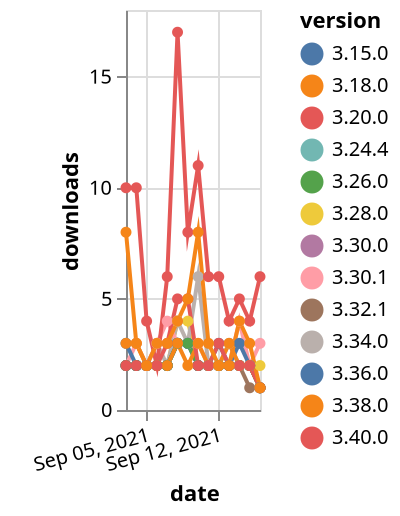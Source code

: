 {"$schema": "https://vega.github.io/schema/vega-lite/v5.json", "description": "A simple bar chart with embedded data.", "data": {"values": [{"date": "2021-09-03", "total": 3398, "delta": 2, "version": "3.28.0"}, {"date": "2021-09-04", "total": 3400, "delta": 2, "version": "3.28.0"}, {"date": "2021-09-05", "total": 3402, "delta": 2, "version": "3.28.0"}, {"date": "2021-09-06", "total": 3404, "delta": 2, "version": "3.28.0"}, {"date": "2021-09-07", "total": 3406, "delta": 2, "version": "3.28.0"}, {"date": "2021-09-08", "total": 3410, "delta": 4, "version": "3.28.0"}, {"date": "2021-09-09", "total": 3414, "delta": 4, "version": "3.28.0"}, {"date": "2021-09-10", "total": 3416, "delta": 2, "version": "3.28.0"}, {"date": "2021-09-11", "total": 3418, "delta": 2, "version": "3.28.0"}, {"date": "2021-09-12", "total": 3420, "delta": 2, "version": "3.28.0"}, {"date": "2021-09-13", "total": 3422, "delta": 2, "version": "3.28.0"}, {"date": "2021-09-14", "total": 3424, "delta": 2, "version": "3.28.0"}, {"date": "2021-09-15", "total": 3426, "delta": 2, "version": "3.28.0"}, {"date": "2021-09-16", "total": 3428, "delta": 2, "version": "3.28.0"}, {"date": "2021-09-03", "total": 2326, "delta": 2, "version": "3.32.1"}, {"date": "2021-09-04", "total": 2328, "delta": 2, "version": "3.32.1"}, {"date": "2021-09-05", "total": 2330, "delta": 2, "version": "3.32.1"}, {"date": "2021-09-06", "total": 2332, "delta": 2, "version": "3.32.1"}, {"date": "2021-09-07", "total": 2334, "delta": 2, "version": "3.32.1"}, {"date": "2021-09-08", "total": 2337, "delta": 3, "version": "3.32.1"}, {"date": "2021-09-09", "total": 2340, "delta": 3, "version": "3.32.1"}, {"date": "2021-09-10", "total": 2342, "delta": 2, "version": "3.32.1"}, {"date": "2021-09-11", "total": 2344, "delta": 2, "version": "3.32.1"}, {"date": "2021-09-12", "total": 2346, "delta": 2, "version": "3.32.1"}, {"date": "2021-09-13", "total": 2348, "delta": 2, "version": "3.32.1"}, {"date": "2021-09-14", "total": 2350, "delta": 2, "version": "3.32.1"}, {"date": "2021-09-15", "total": 2351, "delta": 1, "version": "3.32.1"}, {"date": "2021-09-16", "total": 2352, "delta": 1, "version": "3.32.1"}, {"date": "2021-09-03", "total": 2703, "delta": 2, "version": "3.34.0"}, {"date": "2021-09-04", "total": 2705, "delta": 2, "version": "3.34.0"}, {"date": "2021-09-05", "total": 2707, "delta": 2, "version": "3.34.0"}, {"date": "2021-09-06", "total": 2710, "delta": 3, "version": "3.34.0"}, {"date": "2021-09-07", "total": 2712, "delta": 2, "version": "3.34.0"}, {"date": "2021-09-08", "total": 2716, "delta": 4, "version": "3.34.0"}, {"date": "2021-09-09", "total": 2719, "delta": 3, "version": "3.34.0"}, {"date": "2021-09-10", "total": 2725, "delta": 6, "version": "3.34.0"}, {"date": "2021-09-11", "total": 2727, "delta": 2, "version": "3.34.0"}, {"date": "2021-09-12", "total": 2729, "delta": 2, "version": "3.34.0"}, {"date": "2021-09-13", "total": 2732, "delta": 3, "version": "3.34.0"}, {"date": "2021-09-14", "total": 2734, "delta": 2, "version": "3.34.0"}, {"date": "2021-09-15", "total": 2736, "delta": 2, "version": "3.34.0"}, {"date": "2021-09-16", "total": 2737, "delta": 1, "version": "3.34.0"}, {"date": "2021-09-03", "total": 2810, "delta": 2, "version": "3.30.1"}, {"date": "2021-09-04", "total": 2813, "delta": 3, "version": "3.30.1"}, {"date": "2021-09-05", "total": 2815, "delta": 2, "version": "3.30.1"}, {"date": "2021-09-06", "total": 2818, "delta": 3, "version": "3.30.1"}, {"date": "2021-09-07", "total": 2822, "delta": 4, "version": "3.30.1"}, {"date": "2021-09-08", "total": 2825, "delta": 3, "version": "3.30.1"}, {"date": "2021-09-09", "total": 2828, "delta": 3, "version": "3.30.1"}, {"date": "2021-09-10", "total": 2831, "delta": 3, "version": "3.30.1"}, {"date": "2021-09-11", "total": 2833, "delta": 2, "version": "3.30.1"}, {"date": "2021-09-12", "total": 2835, "delta": 2, "version": "3.30.1"}, {"date": "2021-09-13", "total": 2837, "delta": 2, "version": "3.30.1"}, {"date": "2021-09-14", "total": 2841, "delta": 4, "version": "3.30.1"}, {"date": "2021-09-15", "total": 2843, "delta": 2, "version": "3.30.1"}, {"date": "2021-09-16", "total": 2846, "delta": 3, "version": "3.30.1"}, {"date": "2021-09-03", "total": 452, "delta": 10, "version": "3.40.0"}, {"date": "2021-09-04", "total": 462, "delta": 10, "version": "3.40.0"}, {"date": "2021-09-05", "total": 466, "delta": 4, "version": "3.40.0"}, {"date": "2021-09-06", "total": 468, "delta": 2, "version": "3.40.0"}, {"date": "2021-09-07", "total": 474, "delta": 6, "version": "3.40.0"}, {"date": "2021-09-08", "total": 491, "delta": 17, "version": "3.40.0"}, {"date": "2021-09-09", "total": 499, "delta": 8, "version": "3.40.0"}, {"date": "2021-09-10", "total": 510, "delta": 11, "version": "3.40.0"}, {"date": "2021-09-11", "total": 516, "delta": 6, "version": "3.40.0"}, {"date": "2021-09-12", "total": 522, "delta": 6, "version": "3.40.0"}, {"date": "2021-09-13", "total": 526, "delta": 4, "version": "3.40.0"}, {"date": "2021-09-14", "total": 531, "delta": 5, "version": "3.40.0"}, {"date": "2021-09-15", "total": 535, "delta": 4, "version": "3.40.0"}, {"date": "2021-09-16", "total": 541, "delta": 6, "version": "3.40.0"}, {"date": "2021-09-03", "total": 2905, "delta": 2, "version": "3.30.0"}, {"date": "2021-09-04", "total": 2907, "delta": 2, "version": "3.30.0"}, {"date": "2021-09-05", "total": 2909, "delta": 2, "version": "3.30.0"}, {"date": "2021-09-06", "total": 2911, "delta": 2, "version": "3.30.0"}, {"date": "2021-09-07", "total": 2913, "delta": 2, "version": "3.30.0"}, {"date": "2021-09-08", "total": 2916, "delta": 3, "version": "3.30.0"}, {"date": "2021-09-09", "total": 2919, "delta": 3, "version": "3.30.0"}, {"date": "2021-09-10", "total": 2921, "delta": 2, "version": "3.30.0"}, {"date": "2021-09-11", "total": 2923, "delta": 2, "version": "3.30.0"}, {"date": "2021-09-12", "total": 2925, "delta": 2, "version": "3.30.0"}, {"date": "2021-09-13", "total": 2927, "delta": 2, "version": "3.30.0"}, {"date": "2021-09-14", "total": 2929, "delta": 2, "version": "3.30.0"}, {"date": "2021-09-15", "total": 2931, "delta": 2, "version": "3.30.0"}, {"date": "2021-09-16", "total": 2932, "delta": 1, "version": "3.30.0"}, {"date": "2021-09-03", "total": 3199, "delta": 2, "version": "3.15.0"}, {"date": "2021-09-04", "total": 3201, "delta": 2, "version": "3.15.0"}, {"date": "2021-09-05", "total": 3203, "delta": 2, "version": "3.15.0"}, {"date": "2021-09-06", "total": 3205, "delta": 2, "version": "3.15.0"}, {"date": "2021-09-07", "total": 3207, "delta": 2, "version": "3.15.0"}, {"date": "2021-09-08", "total": 3210, "delta": 3, "version": "3.15.0"}, {"date": "2021-09-09", "total": 3213, "delta": 3, "version": "3.15.0"}, {"date": "2021-09-10", "total": 3215, "delta": 2, "version": "3.15.0"}, {"date": "2021-09-11", "total": 3217, "delta": 2, "version": "3.15.0"}, {"date": "2021-09-12", "total": 3219, "delta": 2, "version": "3.15.0"}, {"date": "2021-09-13", "total": 3221, "delta": 2, "version": "3.15.0"}, {"date": "2021-09-14", "total": 3223, "delta": 2, "version": "3.15.0"}, {"date": "2021-09-15", "total": 3225, "delta": 2, "version": "3.15.0"}, {"date": "2021-09-16", "total": 3226, "delta": 1, "version": "3.15.0"}, {"date": "2021-09-03", "total": 2625, "delta": 2, "version": "3.24.4"}, {"date": "2021-09-04", "total": 2627, "delta": 2, "version": "3.24.4"}, {"date": "2021-09-05", "total": 2629, "delta": 2, "version": "3.24.4"}, {"date": "2021-09-06", "total": 2631, "delta": 2, "version": "3.24.4"}, {"date": "2021-09-07", "total": 2633, "delta": 2, "version": "3.24.4"}, {"date": "2021-09-08", "total": 2636, "delta": 3, "version": "3.24.4"}, {"date": "2021-09-09", "total": 2639, "delta": 3, "version": "3.24.4"}, {"date": "2021-09-10", "total": 2641, "delta": 2, "version": "3.24.4"}, {"date": "2021-09-11", "total": 2643, "delta": 2, "version": "3.24.4"}, {"date": "2021-09-12", "total": 2645, "delta": 2, "version": "3.24.4"}, {"date": "2021-09-13", "total": 2647, "delta": 2, "version": "3.24.4"}, {"date": "2021-09-14", "total": 2649, "delta": 2, "version": "3.24.4"}, {"date": "2021-09-15", "total": 2651, "delta": 2, "version": "3.24.4"}, {"date": "2021-09-16", "total": 2652, "delta": 1, "version": "3.24.4"}, {"date": "2021-09-03", "total": 1428, "delta": 3, "version": "3.36.0"}, {"date": "2021-09-04", "total": 1430, "delta": 2, "version": "3.36.0"}, {"date": "2021-09-05", "total": 1432, "delta": 2, "version": "3.36.0"}, {"date": "2021-09-06", "total": 1434, "delta": 2, "version": "3.36.0"}, {"date": "2021-09-07", "total": 1436, "delta": 2, "version": "3.36.0"}, {"date": "2021-09-08", "total": 1439, "delta": 3, "version": "3.36.0"}, {"date": "2021-09-09", "total": 1442, "delta": 3, "version": "3.36.0"}, {"date": "2021-09-10", "total": 1444, "delta": 2, "version": "3.36.0"}, {"date": "2021-09-11", "total": 1446, "delta": 2, "version": "3.36.0"}, {"date": "2021-09-12", "total": 1449, "delta": 3, "version": "3.36.0"}, {"date": "2021-09-13", "total": 1451, "delta": 2, "version": "3.36.0"}, {"date": "2021-09-14", "total": 1454, "delta": 3, "version": "3.36.0"}, {"date": "2021-09-15", "total": 1456, "delta": 2, "version": "3.36.0"}, {"date": "2021-09-16", "total": 1457, "delta": 1, "version": "3.36.0"}, {"date": "2021-09-03", "total": 3726, "delta": 2, "version": "3.26.0"}, {"date": "2021-09-04", "total": 3728, "delta": 2, "version": "3.26.0"}, {"date": "2021-09-05", "total": 3730, "delta": 2, "version": "3.26.0"}, {"date": "2021-09-06", "total": 3732, "delta": 2, "version": "3.26.0"}, {"date": "2021-09-07", "total": 3734, "delta": 2, "version": "3.26.0"}, {"date": "2021-09-08", "total": 3737, "delta": 3, "version": "3.26.0"}, {"date": "2021-09-09", "total": 3740, "delta": 3, "version": "3.26.0"}, {"date": "2021-09-10", "total": 3742, "delta": 2, "version": "3.26.0"}, {"date": "2021-09-11", "total": 3744, "delta": 2, "version": "3.26.0"}, {"date": "2021-09-12", "total": 3746, "delta": 2, "version": "3.26.0"}, {"date": "2021-09-13", "total": 3748, "delta": 2, "version": "3.26.0"}, {"date": "2021-09-14", "total": 3750, "delta": 2, "version": "3.26.0"}, {"date": "2021-09-15", "total": 3752, "delta": 2, "version": "3.26.0"}, {"date": "2021-09-16", "total": 3753, "delta": 1, "version": "3.26.0"}, {"date": "2021-09-03", "total": 4081, "delta": 3, "version": "3.18.0"}, {"date": "2021-09-04", "total": 4084, "delta": 3, "version": "3.18.0"}, {"date": "2021-09-05", "total": 4086, "delta": 2, "version": "3.18.0"}, {"date": "2021-09-06", "total": 4088, "delta": 2, "version": "3.18.0"}, {"date": "2021-09-07", "total": 4090, "delta": 2, "version": "3.18.0"}, {"date": "2021-09-08", "total": 4093, "delta": 3, "version": "3.18.0"}, {"date": "2021-09-09", "total": 4095, "delta": 2, "version": "3.18.0"}, {"date": "2021-09-10", "total": 4098, "delta": 3, "version": "3.18.0"}, {"date": "2021-09-11", "total": 4100, "delta": 2, "version": "3.18.0"}, {"date": "2021-09-12", "total": 4102, "delta": 2, "version": "3.18.0"}, {"date": "2021-09-13", "total": 4105, "delta": 3, "version": "3.18.0"}, {"date": "2021-09-14", "total": 4107, "delta": 2, "version": "3.18.0"}, {"date": "2021-09-15", "total": 4109, "delta": 2, "version": "3.18.0"}, {"date": "2021-09-16", "total": 4110, "delta": 1, "version": "3.18.0"}, {"date": "2021-09-03", "total": 6025, "delta": 2, "version": "3.20.0"}, {"date": "2021-09-04", "total": 6027, "delta": 2, "version": "3.20.0"}, {"date": "2021-09-05", "total": 6029, "delta": 2, "version": "3.20.0"}, {"date": "2021-09-06", "total": 6031, "delta": 2, "version": "3.20.0"}, {"date": "2021-09-07", "total": 6034, "delta": 3, "version": "3.20.0"}, {"date": "2021-09-08", "total": 6039, "delta": 5, "version": "3.20.0"}, {"date": "2021-09-09", "total": 6044, "delta": 5, "version": "3.20.0"}, {"date": "2021-09-10", "total": 6046, "delta": 2, "version": "3.20.0"}, {"date": "2021-09-11", "total": 6048, "delta": 2, "version": "3.20.0"}, {"date": "2021-09-12", "total": 6051, "delta": 3, "version": "3.20.0"}, {"date": "2021-09-13", "total": 6053, "delta": 2, "version": "3.20.0"}, {"date": "2021-09-14", "total": 6055, "delta": 2, "version": "3.20.0"}, {"date": "2021-09-15", "total": 6057, "delta": 2, "version": "3.20.0"}, {"date": "2021-09-16", "total": 6058, "delta": 1, "version": "3.20.0"}, {"date": "2021-09-03", "total": 1294, "delta": 8, "version": "3.38.0"}, {"date": "2021-09-04", "total": 1297, "delta": 3, "version": "3.38.0"}, {"date": "2021-09-05", "total": 1299, "delta": 2, "version": "3.38.0"}, {"date": "2021-09-06", "total": 1302, "delta": 3, "version": "3.38.0"}, {"date": "2021-09-07", "total": 1305, "delta": 3, "version": "3.38.0"}, {"date": "2021-09-08", "total": 1309, "delta": 4, "version": "3.38.0"}, {"date": "2021-09-09", "total": 1314, "delta": 5, "version": "3.38.0"}, {"date": "2021-09-10", "total": 1322, "delta": 8, "version": "3.38.0"}, {"date": "2021-09-11", "total": 1325, "delta": 3, "version": "3.38.0"}, {"date": "2021-09-12", "total": 1327, "delta": 2, "version": "3.38.0"}, {"date": "2021-09-13", "total": 1329, "delta": 2, "version": "3.38.0"}, {"date": "2021-09-14", "total": 1333, "delta": 4, "version": "3.38.0"}, {"date": "2021-09-15", "total": 1336, "delta": 3, "version": "3.38.0"}, {"date": "2021-09-16", "total": 1337, "delta": 1, "version": "3.38.0"}]}, "width": "container", "mark": {"type": "line", "point": {"filled": true}}, "encoding": {"x": {"field": "date", "type": "temporal", "timeUnit": "yearmonthdate", "title": "date", "axis": {"labelAngle": -15}}, "y": {"field": "delta", "type": "quantitative", "title": "downloads"}, "color": {"field": "version", "type": "nominal"}, "tooltip": {"field": "delta"}}}